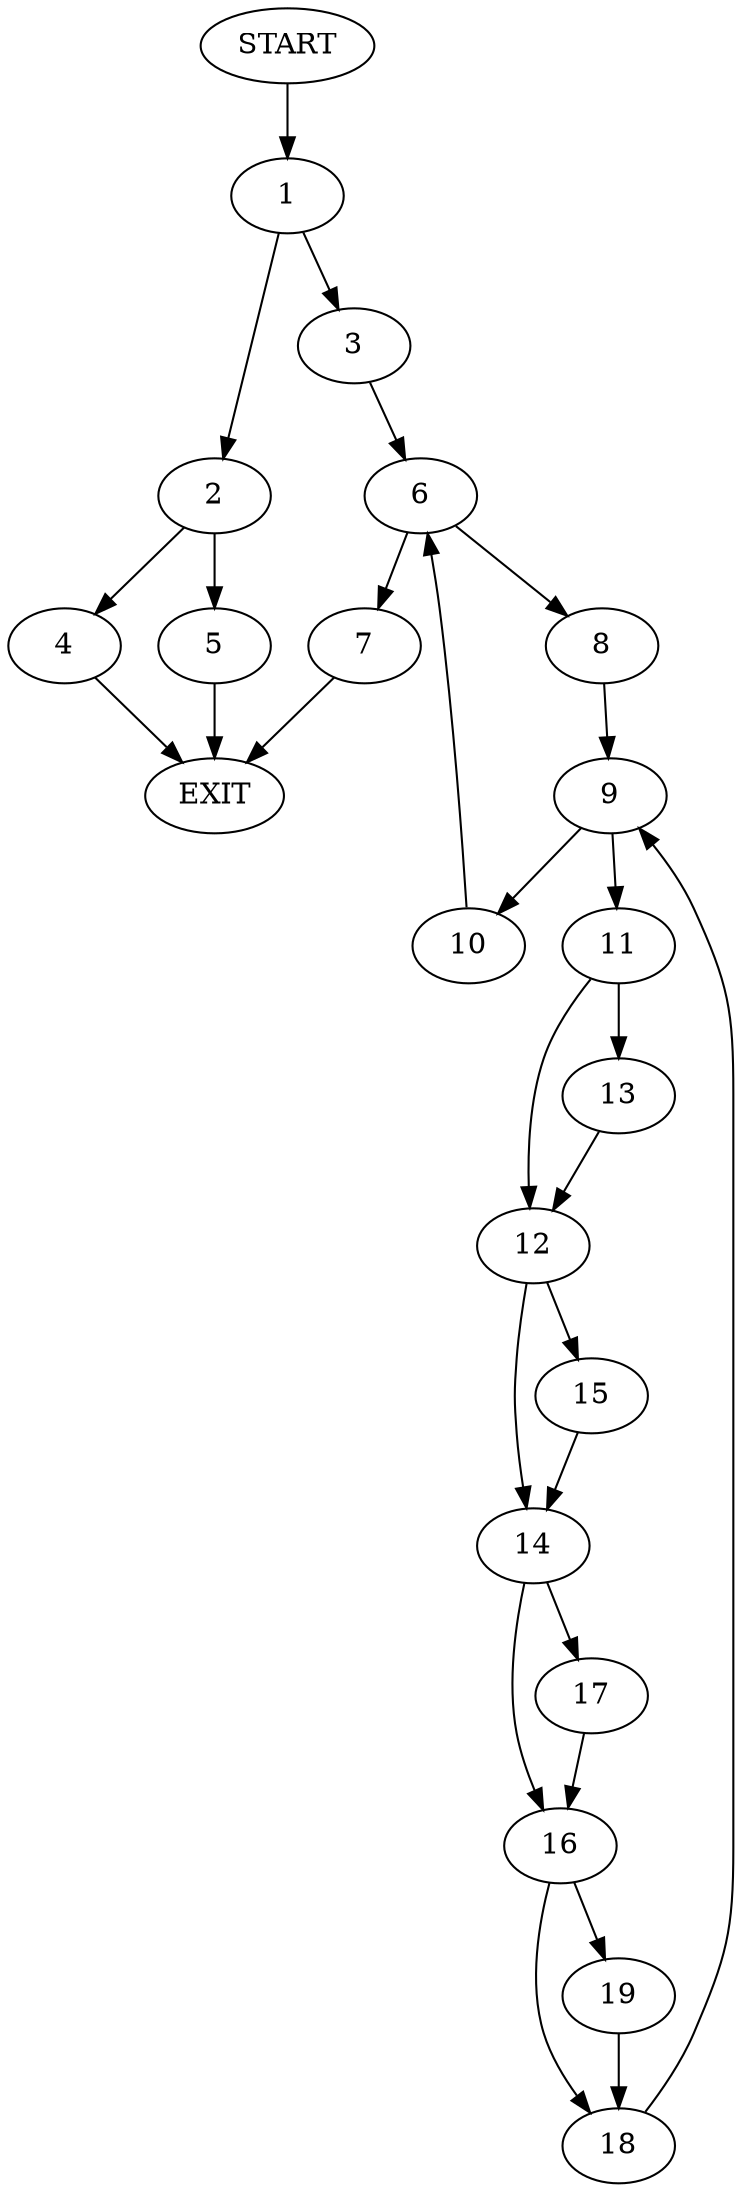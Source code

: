 digraph {
0 [label="START"]
20 [label="EXIT"]
0 -> 1
1 -> 2
1 -> 3
2 -> 4
2 -> 5
3 -> 6
4 -> 20
5 -> 20
6 -> 7
6 -> 8
7 -> 20
8 -> 9
9 -> 10
9 -> 11
10 -> 6
11 -> 12
11 -> 13
13 -> 12
12 -> 14
12 -> 15
15 -> 14
14 -> 16
14 -> 17
17 -> 16
16 -> 18
16 -> 19
19 -> 18
18 -> 9
}
